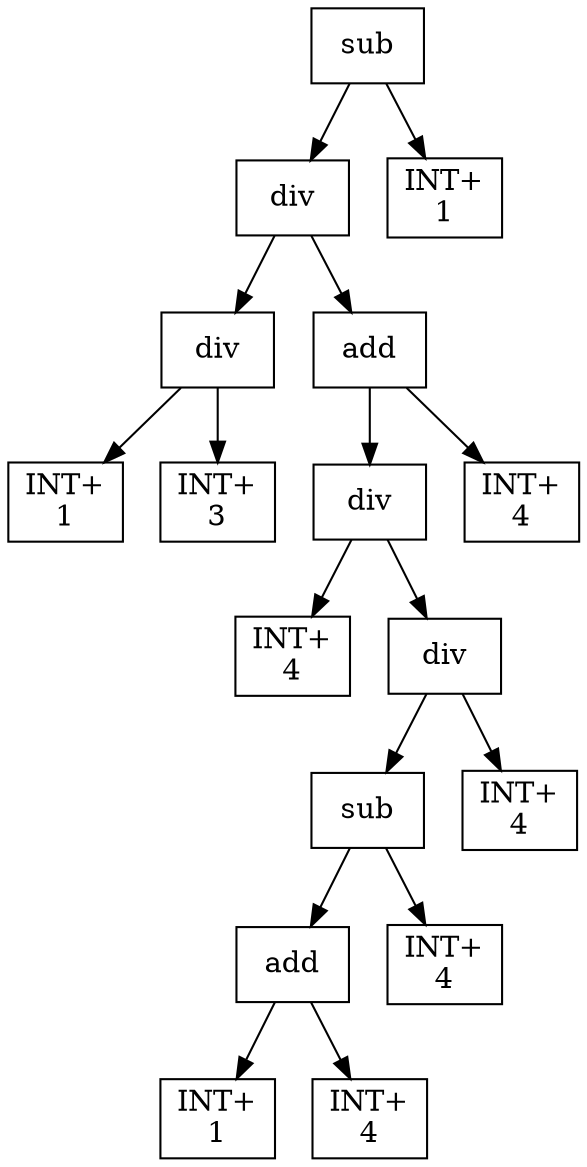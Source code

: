 digraph expr {
  node [shape=box];
  n1 [label="sub"];
  n2 [label="div"];
  n3 [label="div"];
  n4 [label="INT+\n1"];
  n5 [label="INT+\n3"];
  n3 -> n4;
  n3 -> n5;
  n6 [label="add"];
  n7 [label="div"];
  n8 [label="INT+\n4"];
  n9 [label="div"];
  n10 [label="sub"];
  n11 [label="add"];
  n12 [label="INT+\n1"];
  n13 [label="INT+\n4"];
  n11 -> n12;
  n11 -> n13;
  n14 [label="INT+\n4"];
  n10 -> n11;
  n10 -> n14;
  n15 [label="INT+\n4"];
  n9 -> n10;
  n9 -> n15;
  n7 -> n8;
  n7 -> n9;
  n16 [label="INT+\n4"];
  n6 -> n7;
  n6 -> n16;
  n2 -> n3;
  n2 -> n6;
  n17 [label="INT+\n1"];
  n1 -> n2;
  n1 -> n17;
}
